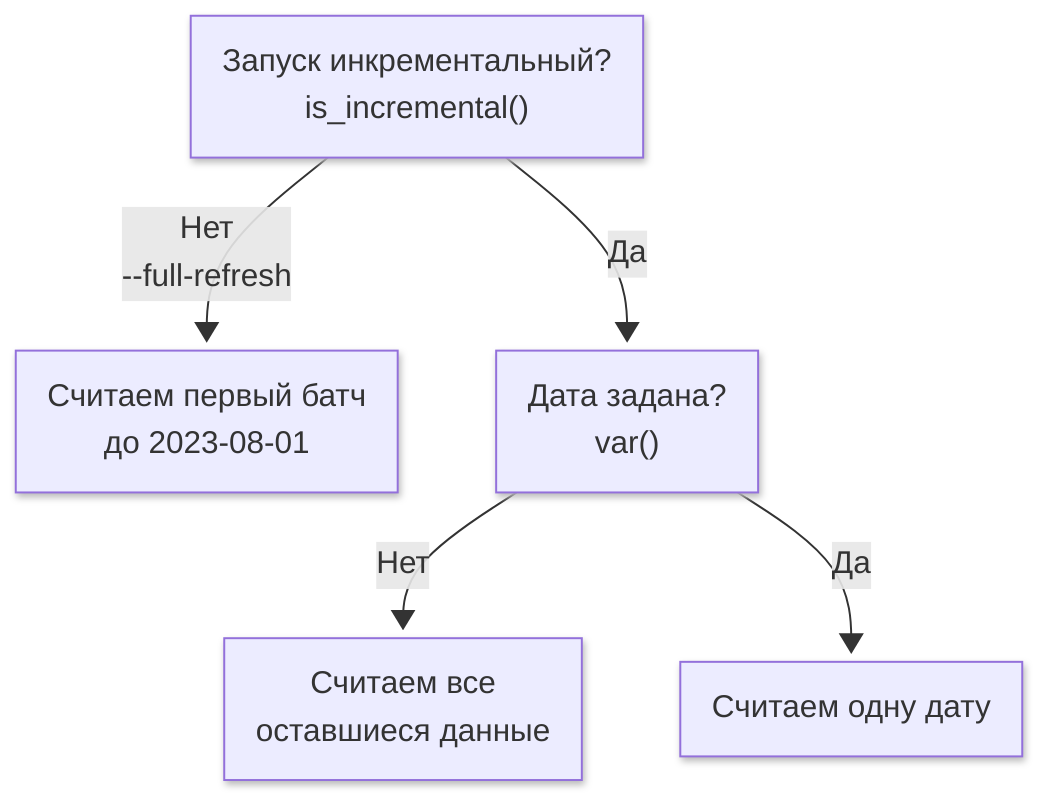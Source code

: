 ---
config:
  look: neo
  theme: mc
---
graph TD
    A["Запуск инкрементальный?<br>is_incremental()"]
    B["Считаем первый батч<br>до 2023-08-01"]
    C["Дата задана?<br>var()"]
    D[Считаем все<br>оставшиеся данные]
    E[Считаем одну дату]

    A -->|Нет<br>--full-refresh| B
    A -->|Да| C
    C -->|Нет| D
    C -->|Да| E